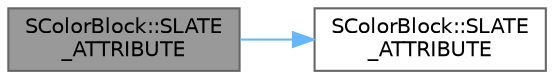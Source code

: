 digraph "SColorBlock::SLATE_ATTRIBUTE"
{
 // INTERACTIVE_SVG=YES
 // LATEX_PDF_SIZE
  bgcolor="transparent";
  edge [fontname=Helvetica,fontsize=10,labelfontname=Helvetica,labelfontsize=10];
  node [fontname=Helvetica,fontsize=10,shape=box,height=0.2,width=0.4];
  rankdir="LR";
  Node1 [id="Node000001",label="SColorBlock::SLATE\l_ATTRIBUTE",height=0.2,width=0.4,color="gray40", fillcolor="grey60", style="filled", fontcolor="black",tooltip="Whether to display a background for viewing opacity."];
  Node1 -> Node2 [id="edge1_Node000001_Node000002",color="steelblue1",style="solid",tooltip=" "];
  Node2 [id="Node000002",label="SColorBlock::SLATE\l_ATTRIBUTE",height=0.2,width=0.4,color="grey40", fillcolor="white", style="filled",URL="$d6/dac/classSColorBlock.html#a36491483904b32f921a4f5ab818cc8d4",tooltip="The color to display for this color block."];
}
